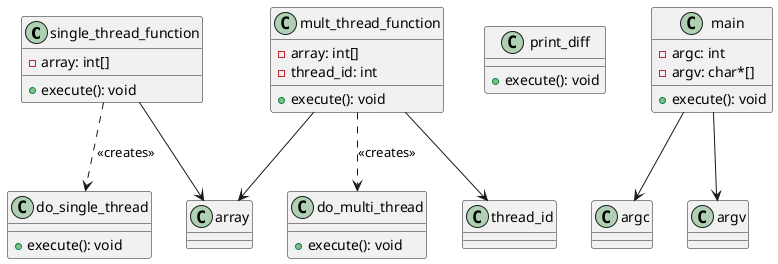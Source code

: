 @startuml

class single_thread_function {
  - array: int[]
  + execute(): void
}

class mult_thread_function {
  - array: int[]
  - thread_id: int
  + execute(): void
}

class do_single_thread {
  + execute(): void
}

class do_multi_thread {
  + execute(): void
}

class print_diff {
  + execute(): void
}

class main {
  - argc: int
  - argv: char*[]
  + execute(): void
}

single_thread_function --> array
mult_thread_function --> array
mult_thread_function --> thread_id

single_thread_function ..> do_single_thread : <<creates>>
mult_thread_function ..> do_multi_thread : <<creates>>

main --> argc
main --> argv

@endu